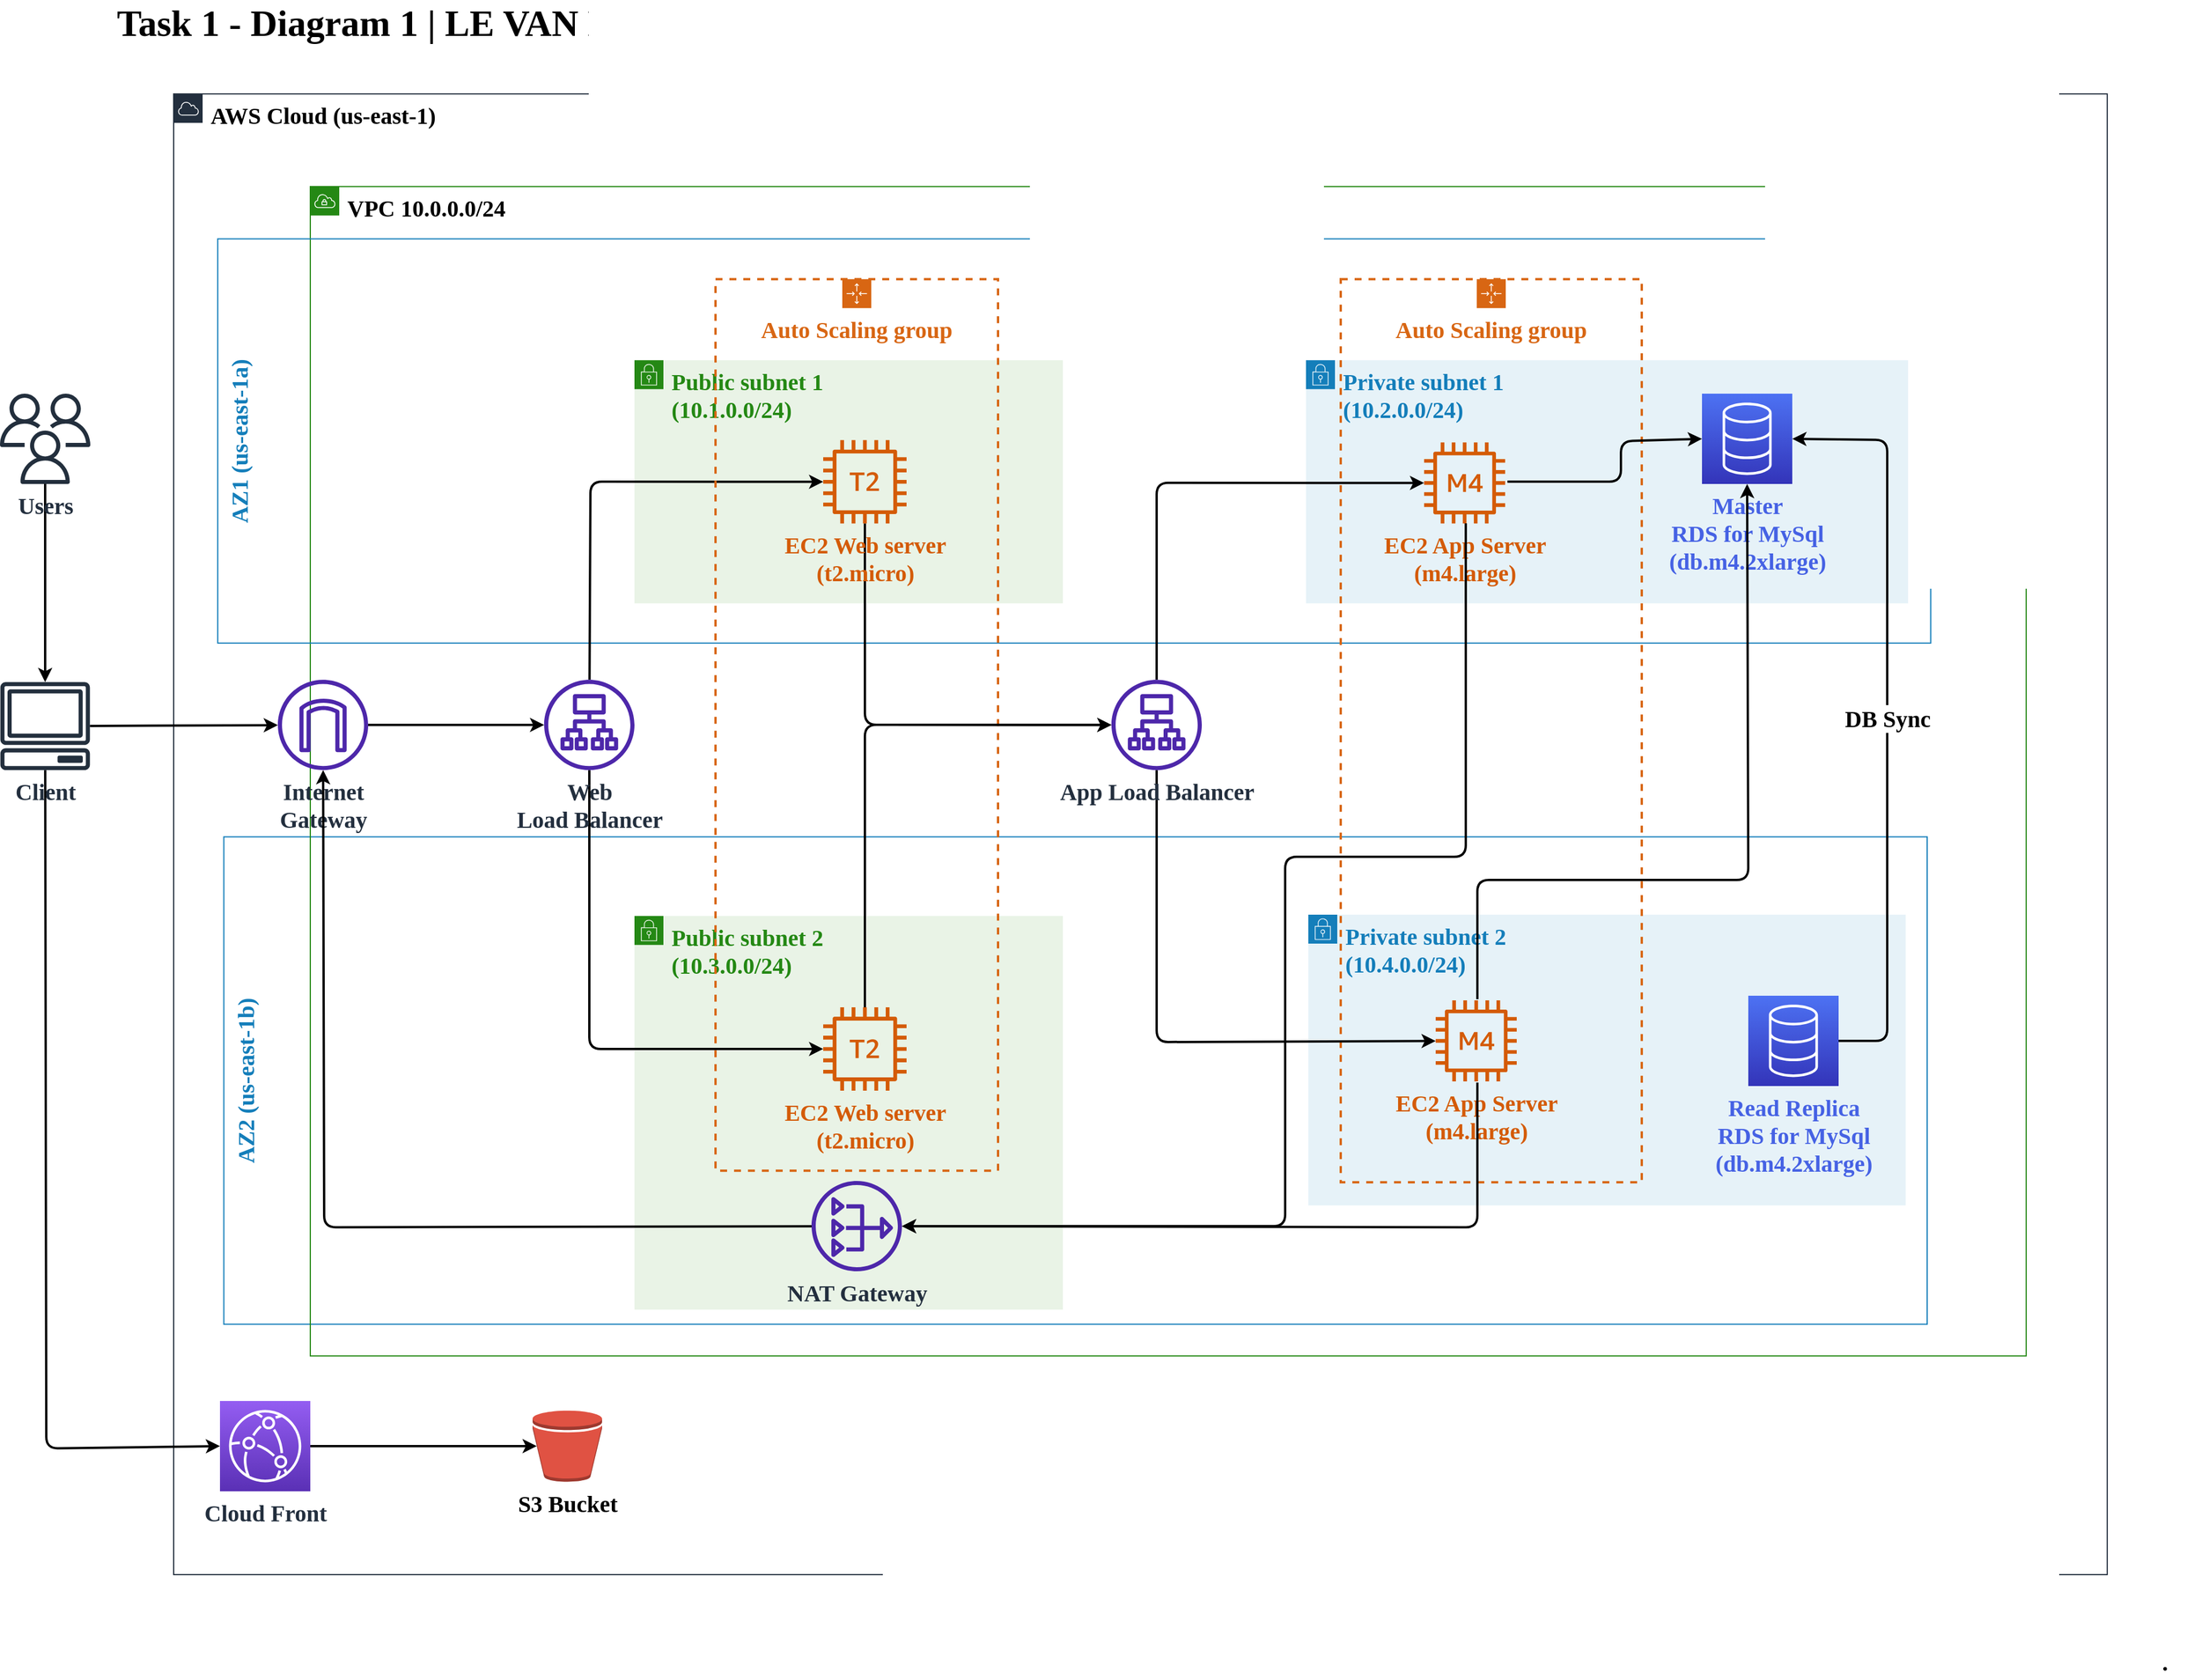<mxfile>
    <diagram id="lTPoVLofkMTHSxGaGjvk" name="Page-1">
        <mxGraphModel dx="2036" dy="1425" grid="1" gridSize="10" guides="1" tooltips="1" connect="1" arrows="1" fold="1" page="1" pageScale="1" pageWidth="850" pageHeight="1100" background="#ffffff" math="0" shadow="0">
            <root>
                <mxCell id="0"/>
                <mxCell id="1" parent="0"/>
                <mxCell id="10" value="AWS Cloud (us-east-1)" style="points=[[0,0],[0.25,0],[0.5,0],[0.75,0],[1,0],[1,0.25],[1,0.5],[1,0.75],[1,1],[0.75,1],[0.5,1],[0.25,1],[0,1],[0,0.75],[0,0.5],[0,0.25]];outlineConnect=0;gradientColor=none;html=1;whiteSpace=wrap;fontSize=20;fontStyle=1;container=1;pointerEvents=0;collapsible=0;recursiveResize=0;shape=mxgraph.aws4.group;grIcon=mxgraph.aws4.group_aws_cloud;strokeColor=#232F3E;fillColor=none;verticalAlign=top;align=left;spacingLeft=30;fontColor=default;dashed=0;fontFamily=Verdana;" parent="1" vertex="1">
                    <mxGeometry x="200" y="121.15" width="1670" height="1278.85" as="geometry"/>
                </mxCell>
                <mxCell id="40" value="Private subnet 2&lt;br style=&quot;font-size: 20px;&quot;&gt;(10.4.0.0/24)" style="points=[[0,0],[0.25,0],[0.5,0],[0.75,0],[1,0],[1,0.25],[1,0.5],[1,0.75],[1,1],[0.75,1],[0.5,1],[0.25,1],[0,1],[0,0.75],[0,0.5],[0,0.25]];outlineConnect=0;gradientColor=none;html=1;whiteSpace=wrap;fontSize=20;fontStyle=1;container=1;pointerEvents=0;collapsible=0;recursiveResize=0;shape=mxgraph.aws4.group;grIcon=mxgraph.aws4.group_security_group;grStroke=0;strokeColor=#147EBA;fillColor=#E6F2F8;verticalAlign=top;align=left;spacingLeft=30;fontColor=#147EBA;dashed=0;rounded=0;fontFamily=Verdana;" parent="10" vertex="1">
                    <mxGeometry x="980" y="708.85" width="515.91" height="251.15" as="geometry"/>
                </mxCell>
                <mxCell id="44" value="AZ2 (us-east-1b)" style="fillColor=none;strokeColor=#147EBA;verticalAlign=top;fontStyle=1;fontColor=#147EBA;rotation=-90;fontSize=20;fontFamily=Verdana;" parent="10" vertex="1">
                    <mxGeometry x="568.42" y="116.53" width="420.96" height="1471.16" as="geometry"/>
                </mxCell>
                <mxCell id="9" value="VPC 10.0.0.0/24" style="points=[[0,0],[0.25,0],[0.5,0],[0.75,0],[1,0],[1,0.25],[1,0.5],[1,0.75],[1,1],[0.75,1],[0.5,1],[0.25,1],[0,1],[0,0.75],[0,0.5],[0,0.25]];outlineConnect=0;gradientColor=none;html=1;whiteSpace=wrap;fontSize=20;fontStyle=1;container=1;pointerEvents=0;collapsible=0;recursiveResize=0;shape=mxgraph.aws4.group;grIcon=mxgraph.aws4.group_vpc;strokeColor=#248814;fillColor=none;verticalAlign=top;align=left;spacingLeft=30;fontColor=default;dashed=0;fontFamily=Verdana;" parent="10" vertex="1">
                    <mxGeometry x="118" y="80" width="1482" height="1010" as="geometry"/>
                </mxCell>
                <mxCell id="41" value="Public subnet 2&lt;br style=&quot;font-size: 20px;&quot;&gt;(10.3.0.0/24)" style="points=[[0,0],[0.25,0],[0.5,0],[0.75,0],[1,0],[1,0.25],[1,0.5],[1,0.75],[1,1],[0.75,1],[0.5,1],[0.25,1],[0,1],[0,0.75],[0,0.5],[0,0.25]];outlineConnect=0;gradientColor=none;html=1;whiteSpace=wrap;fontSize=20;fontStyle=1;container=1;pointerEvents=0;collapsible=0;recursiveResize=0;shape=mxgraph.aws4.group;grIcon=mxgraph.aws4.group_security_group;grStroke=0;strokeColor=#248814;fillColor=#E9F3E6;verticalAlign=top;align=left;spacingLeft=30;fontColor=#248814;dashed=0;fontFamily=Verdana;" parent="9" vertex="1">
                    <mxGeometry x="280" y="630" width="370" height="340" as="geometry"/>
                </mxCell>
                <mxCell id="104" style="edgeStyle=none;html=1;strokeWidth=2;fontFamily=Verdana;fontSize=32;fontColor=#4662e4;" parent="9" source="45" target="97" edge="1">
                    <mxGeometry relative="1" as="geometry">
                        <Array as="points">
                            <mxPoint x="241" y="744.85"/>
                        </Array>
                    </mxGeometry>
                </mxCell>
                <mxCell id="13" value="AZ1 (us-east-1a)" style="fillColor=none;strokeColor=#147EBA;verticalAlign=top;fontStyle=1;fontColor=#147EBA;rotation=-90;fontSize=20;fontFamily=Verdana;" parent="9" vertex="1">
                    <mxGeometry x="485.27" y="-520.04" width="349.12" height="1479.5" as="geometry"/>
                </mxCell>
                <mxCell id="14" value="Public subnet 1&lt;br style=&quot;font-size: 20px;&quot;&gt;(10.1.0.0/24)" style="points=[[0,0],[0.25,0],[0.5,0],[0.75,0],[1,0],[1,0.25],[1,0.5],[1,0.75],[1,1],[0.75,1],[0.5,1],[0.25,1],[0,1],[0,0.75],[0,0.5],[0,0.25]];outlineConnect=0;gradientColor=none;html=1;whiteSpace=wrap;fontSize=20;fontStyle=1;container=1;pointerEvents=0;collapsible=0;recursiveResize=0;shape=mxgraph.aws4.group;grIcon=mxgraph.aws4.group_security_group;grStroke=0;strokeColor=#248814;fillColor=#E9F3E6;verticalAlign=top;align=left;spacingLeft=30;fontColor=#248814;dashed=0;fontFamily=Verdana;" parent="9" vertex="1">
                    <mxGeometry x="280" y="150" width="370" height="210" as="geometry"/>
                </mxCell>
                <mxCell id="26" value="Private subnet 1&lt;br style=&quot;font-size: 20px;&quot;&gt;(10.2.0.0/24)" style="points=[[0,0],[0.25,0],[0.5,0],[0.75,0],[1,0],[1,0.25],[1,0.5],[1,0.75],[1,1],[0.75,1],[0.5,1],[0.25,1],[0,1],[0,0.75],[0,0.5],[0,0.25]];outlineConnect=0;gradientColor=none;html=1;whiteSpace=wrap;fontSize=20;fontStyle=1;container=1;pointerEvents=0;collapsible=0;recursiveResize=0;shape=mxgraph.aws4.group;grIcon=mxgraph.aws4.group_security_group;grStroke=0;strokeColor=#147EBA;fillColor=#E6F2F8;verticalAlign=top;align=left;spacingLeft=30;fontColor=#147EBA;dashed=0;rounded=0;fontFamily=Verdana;" parent="9" vertex="1">
                    <mxGeometry x="860" y="150" width="520" height="210" as="geometry"/>
                </mxCell>
                <mxCell id="25" value="Master&lt;br style=&quot;font-size: 20px;&quot;&gt;RDS for MySql&lt;br style=&quot;font-size: 20px;&quot;&gt;(db.m4.2xlarge)" style="sketch=0;points=[[0,0,0],[0.25,0,0],[0.5,0,0],[0.75,0,0],[1,0,0],[0,1,0],[0.25,1,0],[0.5,1,0],[0.75,1,0],[1,1,0],[0,0.25,0],[0,0.5,0],[0,0.75,0],[1,0.25,0],[1,0.5,0],[1,0.75,0]];outlineConnect=0;fontColor=#4662e4;gradientColor=#4D72F3;gradientDirection=north;fillColor=#3334B9;strokeColor=#ffffff;dashed=0;verticalLabelPosition=bottom;verticalAlign=top;align=center;html=1;fontSize=20;fontStyle=1;aspect=fixed;shape=mxgraph.aws4.resourceIcon;resIcon=mxgraph.aws4.database;rounded=0;fontFamily=Verdana;" parent="26" vertex="1">
                    <mxGeometry x="342" y="28.85" width="78" height="78" as="geometry"/>
                </mxCell>
                <mxCell id="103" style="edgeStyle=none;html=1;strokeWidth=2;fontFamily=Verdana;fontSize=32;fontColor=#4662e4;" parent="9" source="45" target="96" edge="1">
                    <mxGeometry relative="1" as="geometry">
                        <Array as="points">
                            <mxPoint x="242" y="254.85"/>
                        </Array>
                    </mxGeometry>
                </mxCell>
                <mxCell id="21" value="Auto Scaling group" style="points=[[0,0],[0.25,0],[0.5,0],[0.75,0],[1,0],[1,0.25],[1,0.5],[1,0.75],[1,1],[0.75,1],[0.5,1],[0.25,1],[0,1],[0,0.75],[0,0.5],[0,0.25]];outlineConnect=0;gradientColor=none;html=1;whiteSpace=wrap;fontSize=20;fontStyle=1;container=0;pointerEvents=0;collapsible=0;recursiveResize=0;shape=mxgraph.aws4.groupCenter;grIcon=mxgraph.aws4.group_auto_scaling_group;grStroke=1;strokeColor=#D86613;fillColor=none;verticalAlign=top;align=center;fontColor=#D86613;dashed=1;spacingTop=25;rounded=0;rotation=0;fontFamily=Verdana;strokeWidth=2;" parent="9" vertex="1">
                    <mxGeometry x="350" y="80" width="244" height="770" as="geometry"/>
                </mxCell>
                <mxCell id="33" value="Auto Scaling group" style="points=[[0,0],[0.25,0],[0.5,0],[0.75,0],[1,0],[1,0.25],[1,0.5],[1,0.75],[1,1],[0.75,1],[0.5,1],[0.25,1],[0,1],[0,0.75],[0,0.5],[0,0.25]];outlineConnect=0;gradientColor=none;html=1;whiteSpace=wrap;fontSize=20;fontStyle=1;container=1;pointerEvents=0;collapsible=0;recursiveResize=0;shape=mxgraph.aws4.groupCenter;grIcon=mxgraph.aws4.group_auto_scaling_group;grStroke=1;strokeColor=#D86613;fillColor=none;verticalAlign=top;align=center;fontColor=#D86613;dashed=1;spacingTop=25;rounded=0;rotation=0;fontFamily=Verdana;strokeWidth=2;" parent="9" vertex="1">
                    <mxGeometry x="890" y="80" width="260" height="780" as="geometry"/>
                </mxCell>
                <mxCell id="99" value="&lt;span style=&quot;border-color: var(--border-color); color: rgb(212, 91, 7); font-size: 20px; font-weight: 700;&quot;&gt;EC2 App Server&lt;/span&gt;&lt;br style=&quot;border-color: var(--border-color); color: rgb(212, 91, 7); font-size: 20px; font-weight: 700;&quot;&gt;&lt;font style=&quot;border-color: var(--border-color); color: rgb(212, 91, 7); font-size: 20px; font-weight: 700;&quot;&gt;(m4.large)&lt;/font&gt;" style="sketch=0;outlineConnect=0;fontColor=#232F3E;gradientColor=none;fillColor=#D45B07;strokeColor=none;dashed=0;verticalLabelPosition=bottom;verticalAlign=top;align=center;html=1;fontSize=12;fontStyle=0;aspect=fixed;pointerEvents=1;shape=mxgraph.aws4.m4_instance;labelBackgroundColor=none;strokeWidth=2;fontFamily=Verdana;" parent="33" vertex="1">
                    <mxGeometry x="82" y="622.85" width="70" height="70" as="geometry"/>
                </mxCell>
                <mxCell id="57" style="edgeStyle=none;html=1;entryX=0;entryY=0.5;entryDx=0;entryDy=0;entryPerimeter=0;fontSize=20;fontFamily=Verdana;fontStyle=1;strokeWidth=2;" parent="9" target="25" edge="1">
                    <mxGeometry relative="1" as="geometry">
                        <mxPoint x="1034" y="254.85" as="sourcePoint"/>
                        <Array as="points">
                            <mxPoint x="1132" y="254.85"/>
                            <mxPoint x="1132" y="219.85"/>
                        </Array>
                    </mxGeometry>
                </mxCell>
                <mxCell id="107" style="edgeStyle=none;html=1;strokeWidth=2;fontFamily=Verdana;fontSize=32;fontColor=#4662e4;" parent="9" source="30" target="98" edge="1">
                    <mxGeometry relative="1" as="geometry">
                        <Array as="points">
                            <mxPoint x="731" y="255.85"/>
                        </Array>
                    </mxGeometry>
                </mxCell>
                <mxCell id="108" style="edgeStyle=none;html=1;strokeWidth=2;fontFamily=Verdana;fontSize=32;fontColor=#4662e4;" parent="9" source="30" target="99" edge="1">
                    <mxGeometry relative="1" as="geometry">
                        <Array as="points">
                            <mxPoint x="731" y="738.85"/>
                        </Array>
                    </mxGeometry>
                </mxCell>
                <mxCell id="30" value="App Load Balancer" style="sketch=0;outlineConnect=0;fontColor=#232F3E;gradientColor=none;fillColor=#4D27AA;strokeColor=none;dashed=0;verticalLabelPosition=bottom;verticalAlign=top;align=center;html=1;fontSize=20;fontStyle=1;aspect=fixed;pointerEvents=1;shape=mxgraph.aws4.application_load_balancer;rounded=0;fontFamily=Verdana;" parent="9" vertex="1">
                    <mxGeometry x="692" y="426.0" width="78" height="78" as="geometry"/>
                </mxCell>
                <mxCell id="60" style="edgeStyle=none;html=1;entryX=0.5;entryY=1;entryDx=0;entryDy=0;entryPerimeter=0;fontSize=20;fontFamily=Verdana;fontStyle=1;strokeWidth=2;" parent="9" target="25" edge="1">
                    <mxGeometry relative="1" as="geometry">
                        <Array as="points">
                            <mxPoint x="1008" y="598.85"/>
                            <mxPoint x="1242" y="598.85"/>
                        </Array>
                        <mxPoint x="1008" y="701.85" as="sourcePoint"/>
                    </mxGeometry>
                </mxCell>
                <mxCell id="15" value="Internet&lt;br&gt;Gateway" style="sketch=0;outlineConnect=0;fontColor=#232F3E;gradientColor=none;fillColor=#4D27AA;strokeColor=none;dashed=0;verticalLabelPosition=bottom;verticalAlign=top;align=center;html=1;fontSize=20;fontStyle=1;aspect=fixed;pointerEvents=1;shape=mxgraph.aws4.internet_gateway;fontFamily=Verdana;" parent="9" vertex="1">
                    <mxGeometry x="-28" y="426" width="78" height="78" as="geometry"/>
                </mxCell>
                <mxCell id="67" style="edgeStyle=none;html=1;fontSize=20;fontFamily=Verdana;fontStyle=1;strokeWidth=2;" parent="9" source="15" target="45" edge="1">
                    <mxGeometry relative="1" as="geometry"/>
                </mxCell>
                <mxCell id="105" style="edgeStyle=none;html=1;strokeWidth=2;fontFamily=Verdana;fontSize=32;fontColor=#4662e4;" parent="9" source="96" target="30" edge="1">
                    <mxGeometry relative="1" as="geometry">
                        <Array as="points">
                            <mxPoint x="479" y="464.85"/>
                        </Array>
                    </mxGeometry>
                </mxCell>
                <mxCell id="96" value="&lt;span style=&quot;border-color: var(--border-color); color: rgb(212, 91, 7); font-size: 20px; font-weight: 700;&quot;&gt;EC2 Web server&lt;/span&gt;&lt;br style=&quot;border-color: var(--border-color); color: rgb(212, 91, 7); font-size: 20px; font-weight: 700;&quot;&gt;&lt;font style=&quot;border-color: var(--border-color); color: rgb(212, 91, 7); font-size: 20px; font-weight: 700;&quot;&gt;(t2.micro)&lt;/font&gt;" style="sketch=0;outlineConnect=0;fontColor=#232F3E;gradientColor=none;fillColor=#D45B07;strokeColor=none;dashed=0;verticalLabelPosition=bottom;verticalAlign=top;align=center;html=1;fontSize=12;fontStyle=0;aspect=fixed;pointerEvents=1;shape=mxgraph.aws4.t2_instance;labelBackgroundColor=none;strokeWidth=2;fontFamily=Verdana;" parent="9" vertex="1">
                    <mxGeometry x="443" y="219" width="72" height="72" as="geometry"/>
                </mxCell>
                <mxCell id="106" style="edgeStyle=none;html=1;strokeWidth=2;fontFamily=Verdana;fontSize=32;fontColor=#4662e4;" parent="9" source="97" target="30" edge="1">
                    <mxGeometry relative="1" as="geometry">
                        <Array as="points">
                            <mxPoint x="479" y="464.85"/>
                        </Array>
                    </mxGeometry>
                </mxCell>
                <mxCell id="97" value="&lt;span style=&quot;border-color: var(--border-color); color: rgb(212, 91, 7); font-size: 20px; font-weight: 700;&quot;&gt;EC2 Web server&lt;/span&gt;&lt;br style=&quot;border-color: var(--border-color); color: rgb(212, 91, 7); font-size: 20px; font-weight: 700;&quot;&gt;&lt;font style=&quot;border-color: var(--border-color); color: rgb(212, 91, 7); font-size: 20px; font-weight: 700;&quot;&gt;(t2.micro)&lt;/font&gt;" style="sketch=0;outlineConnect=0;fontColor=#232F3E;gradientColor=none;fillColor=#D45B07;strokeColor=none;dashed=0;verticalLabelPosition=bottom;verticalAlign=top;align=center;html=1;fontSize=12;fontStyle=0;aspect=fixed;pointerEvents=1;shape=mxgraph.aws4.t2_instance;labelBackgroundColor=none;strokeWidth=2;fontFamily=Verdana;" parent="9" vertex="1">
                    <mxGeometry x="443" y="708.85" width="72" height="72" as="geometry"/>
                </mxCell>
                <mxCell id="98" value="&lt;span style=&quot;border-color: var(--border-color); color: rgb(212, 91, 7); font-size: 20px; font-weight: 700;&quot;&gt;EC2 App Server&lt;/span&gt;&lt;br style=&quot;border-color: var(--border-color); color: rgb(212, 91, 7); font-size: 20px; font-weight: 700;&quot;&gt;&lt;font style=&quot;border-color: var(--border-color); color: rgb(212, 91, 7); font-size: 20px; font-weight: 700;&quot;&gt;(m4.large)&lt;/font&gt;" style="sketch=0;outlineConnect=0;fontColor=#232F3E;gradientColor=none;fillColor=#D45B07;strokeColor=none;dashed=0;verticalLabelPosition=bottom;verticalAlign=top;align=center;html=1;fontSize=12;fontStyle=0;aspect=fixed;pointerEvents=1;shape=mxgraph.aws4.m4_instance;labelBackgroundColor=none;strokeWidth=2;fontFamily=Verdana;" parent="9" vertex="1">
                    <mxGeometry x="962" y="221" width="70" height="70" as="geometry"/>
                </mxCell>
                <mxCell id="45" value="Web&lt;br&gt;Load Balancer" style="sketch=0;outlineConnect=0;fontColor=#232F3E;gradientColor=none;fillColor=#4D27AA;strokeColor=none;dashed=0;verticalLabelPosition=bottom;verticalAlign=top;align=center;html=1;fontSize=20;fontStyle=1;aspect=fixed;pointerEvents=1;shape=mxgraph.aws4.application_load_balancer;rounded=0;fontFamily=Verdana;" parent="9" vertex="1">
                    <mxGeometry x="202" y="426.0" width="78" height="78" as="geometry"/>
                </mxCell>
                <mxCell id="79" style="edgeStyle=none;html=1;fontSize=20;fontFamily=Verdana;fontStyle=1;strokeWidth=2;" parent="10" source="22" target="15" edge="1">
                    <mxGeometry relative="1" as="geometry">
                        <Array as="points">
                            <mxPoint x="130" y="978.85"/>
                        </Array>
                    </mxGeometry>
                </mxCell>
                <mxCell id="73" style="edgeStyle=none;html=1;entryX=0.06;entryY=0.5;entryDx=0;entryDy=0;entryPerimeter=0;fontSize=20;fontFamily=Verdana;fontStyle=1;strokeWidth=2;" parent="10" source="28" target="23" edge="1">
                    <mxGeometry relative="1" as="geometry"/>
                </mxCell>
                <mxCell id="28" value="Cloud Front" style="sketch=0;points=[[0,0,0],[0.25,0,0],[0.5,0,0],[0.75,0,0],[1,0,0],[0,1,0],[0.25,1,0],[0.5,1,0],[0.75,1,0],[1,1,0],[0,0.25,0],[0,0.5,0],[0,0.75,0],[1,0.25,0],[1,0.5,0],[1,0.75,0]];outlineConnect=0;fontColor=#232F3E;gradientColor=#945DF2;gradientDirection=north;fillColor=#5A30B5;strokeColor=#ffffff;dashed=0;verticalLabelPosition=bottom;verticalAlign=top;align=center;html=1;fontSize=20;fontStyle=1;aspect=fixed;shape=mxgraph.aws4.resourceIcon;resIcon=mxgraph.aws4.cloudfront;rounded=0;fontFamily=Verdana;" parent="10" vertex="1">
                    <mxGeometry x="40" y="1128.85" width="78" height="78" as="geometry"/>
                </mxCell>
                <mxCell id="23" value="S3 Bucket" style="outlineConnect=0;dashed=0;verticalLabelPosition=bottom;verticalAlign=top;align=center;html=1;shape=mxgraph.aws3.bucket;fillColor=#E05243;gradientColor=none;rounded=0;fontSize=20;fontFamily=Verdana;fontStyle=1" parent="10" vertex="1">
                    <mxGeometry x="310" y="1137.1" width="60" height="61.5" as="geometry"/>
                </mxCell>
                <mxCell id="22" value="NAT Gateway" style="sketch=0;outlineConnect=0;fontColor=#232F3E;gradientColor=none;fillColor=#4D27AA;strokeColor=none;dashed=0;verticalLabelPosition=bottom;verticalAlign=top;align=center;html=1;fontSize=20;fontStyle=1;aspect=fixed;pointerEvents=1;shape=mxgraph.aws4.nat_gateway;rounded=0;fontFamily=Verdana;" parent="10" vertex="1">
                    <mxGeometry x="551" y="938.85" width="78" height="78" as="geometry"/>
                </mxCell>
                <mxCell id="77" style="edgeStyle=none;html=1;fontSize=20;fontFamily=Verdana;fontStyle=1;strokeWidth=2;" parent="10" target="22" edge="1">
                    <mxGeometry relative="1" as="geometry">
                        <Array as="points">
                            <mxPoint x="1116" y="658.85"/>
                            <mxPoint x="960" y="658.85"/>
                            <mxPoint x="960" y="977.85"/>
                            <mxPoint x="800" y="977.85"/>
                        </Array>
                        <mxPoint x="1116" y="370.85" as="sourcePoint"/>
                    </mxGeometry>
                </mxCell>
                <mxCell id="78" style="edgeStyle=none;html=1;fontSize=20;fontFamily=Verdana;fontStyle=1;strokeWidth=2;" parent="10" target="22" edge="1">
                    <mxGeometry relative="1" as="geometry">
                        <Array as="points">
                            <mxPoint x="1126" y="978.85"/>
                        </Array>
                        <mxPoint x="1126" y="853.85" as="sourcePoint"/>
                    </mxGeometry>
                </mxCell>
                <mxCell id="39" value="Read Replica&lt;br style=&quot;font-size: 20px;&quot;&gt;RDS for MySql&lt;br style=&quot;border-color: var(--border-color); font-size: 20px;&quot;&gt;(db.m4.2xlarge)" style="sketch=0;points=[[0,0,0],[0.25,0,0],[0.5,0,0],[0.75,0,0],[1,0,0],[0,1,0],[0.25,1,0],[0.5,1,0],[0.75,1,0],[1,1,0],[0,0.25,0],[0,0.5,0],[0,0.75,0],[1,0.25,0],[1,0.5,0],[1,0.75,0]];outlineConnect=0;fontColor=#4662e4;gradientColor=#4D72F3;gradientDirection=north;fillColor=#3334B9;strokeColor=#ffffff;dashed=0;verticalLabelPosition=bottom;verticalAlign=top;align=center;html=1;fontSize=20;fontStyle=1;aspect=fixed;shape=mxgraph.aws4.resourceIcon;resIcon=mxgraph.aws4.database;rounded=0;fontFamily=Verdana;" parent="10" vertex="1">
                    <mxGeometry x="1360" y="778.85" width="78" height="78" as="geometry"/>
                </mxCell>
                <mxCell id="56" value="DB Sync" style="edgeStyle=none;html=1;entryX=1;entryY=0.5;entryDx=0;entryDy=0;entryPerimeter=0;fontSize=20;exitX=1;exitY=0.5;exitDx=0;exitDy=0;exitPerimeter=0;fontFamily=Verdana;fontStyle=1;strokeWidth=2;" parent="10" source="39" target="25" edge="1">
                    <mxGeometry relative="1" as="geometry">
                        <Array as="points">
                            <mxPoint x="1480" y="817.85"/>
                            <mxPoint x="1480" y="298.85"/>
                        </Array>
                        <mxPoint x="1370" y="775.85" as="sourcePoint"/>
                    </mxGeometry>
                </mxCell>
                <mxCell id="71" style="edgeStyle=none;html=1;fontSize=20;fontFamily=Verdana;fontStyle=1;strokeWidth=2;" parent="1" source="83" target="15" edge="1">
                    <mxGeometry relative="1" as="geometry">
                        <mxPoint x="124.97" y="675.13" as="sourcePoint"/>
                    </mxGeometry>
                </mxCell>
                <mxCell id="72" style="edgeStyle=none;html=1;entryX=0;entryY=0.5;entryDx=0;entryDy=0;entryPerimeter=0;fontSize=20;fontFamily=Verdana;fontStyle=1;strokeWidth=2;" parent="1" source="83" target="28" edge="1">
                    <mxGeometry relative="1" as="geometry">
                        <Array as="points">
                            <mxPoint x="90" y="1291"/>
                        </Array>
                        <mxPoint x="85.281" y="702.15" as="sourcePoint"/>
                    </mxGeometry>
                </mxCell>
                <mxCell id="80" value="Task 1 - Diagram 1 | LE VAN DINH | June 17, 2023" style="text;strokeColor=none;fillColor=none;html=1;fontSize=32;fontStyle=1;verticalAlign=middle;align=center;rounded=0;fontFamily=Verdana;" parent="1" vertex="1">
                    <mxGeometry x="220" y="40" width="560" height="40" as="geometry"/>
                </mxCell>
                <mxCell id="81" value="." style="text;html=1;strokeColor=none;fillColor=none;align=center;verticalAlign=middle;whiteSpace=wrap;rounded=0;fontSize=20;fontFamily=Verdana;fontStyle=1" parent="1" vertex="1">
                    <mxGeometry x="1890" y="1460" width="60" height="30" as="geometry"/>
                </mxCell>
                <mxCell id="83" value="Client" style="sketch=0;outlineConnect=0;fontColor=#232F3E;gradientColor=none;fillColor=#232F3D;strokeColor=none;dashed=0;verticalLabelPosition=bottom;verticalAlign=top;align=center;html=1;fontSize=20;fontStyle=1;aspect=fixed;pointerEvents=1;shape=mxgraph.aws4.client;fontFamily=Verdana;" parent="1" vertex="1">
                    <mxGeometry x="50" y="629.15" width="78" height="76" as="geometry"/>
                </mxCell>
                <mxCell id="85" style="edgeStyle=none;html=1;fontFamily=Verdana;fontSize=20;fontStyle=1;strokeWidth=2;" parent="1" source="84" target="83" edge="1">
                    <mxGeometry relative="1" as="geometry"/>
                </mxCell>
                <mxCell id="84" value="Users" style="sketch=0;outlineConnect=0;fontColor=#232F3E;gradientColor=none;fillColor=#232F3D;strokeColor=none;dashed=0;verticalLabelPosition=bottom;verticalAlign=top;align=center;html=1;fontSize=20;fontStyle=1;aspect=fixed;pointerEvents=1;shape=mxgraph.aws4.users;fontFamily=Verdana;" parent="1" vertex="1">
                    <mxGeometry x="50" y="380" width="78" height="78" as="geometry"/>
                </mxCell>
            </root>
        </mxGraphModel>
    </diagram>
</mxfile>